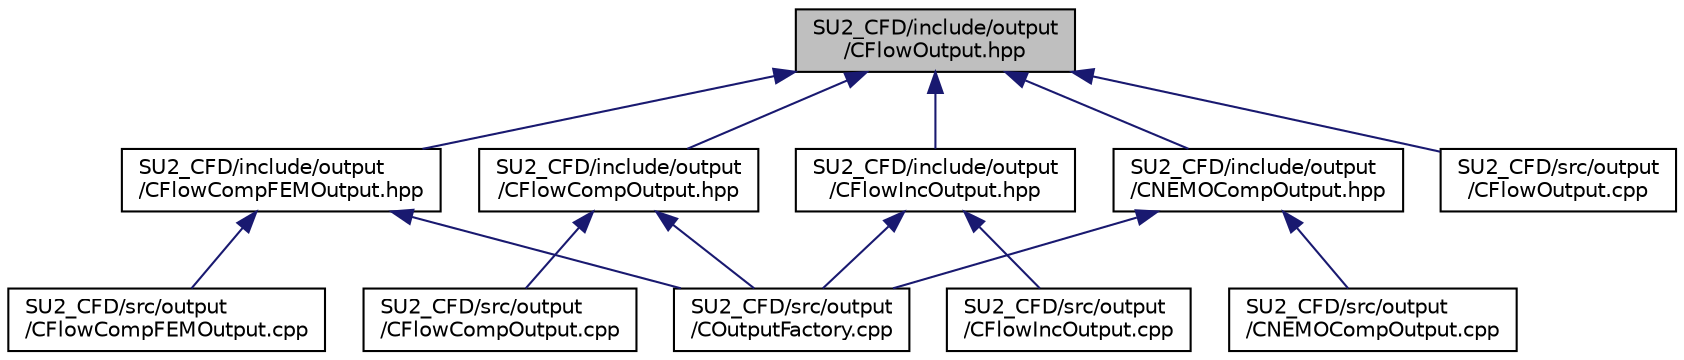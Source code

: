 digraph "SU2_CFD/include/output/CFlowOutput.hpp"
{
 // LATEX_PDF_SIZE
  edge [fontname="Helvetica",fontsize="10",labelfontname="Helvetica",labelfontsize="10"];
  node [fontname="Helvetica",fontsize="10",shape=record];
  Node1 [label="SU2_CFD/include/output\l/CFlowOutput.hpp",height=0.2,width=0.4,color="black", fillcolor="grey75", style="filled", fontcolor="black",tooltip="Headers of the flow output."];
  Node1 -> Node2 [dir="back",color="midnightblue",fontsize="10",style="solid",fontname="Helvetica"];
  Node2 [label="SU2_CFD/include/output\l/CFlowCompFEMOutput.hpp",height=0.2,width=0.4,color="black", fillcolor="white", style="filled",URL="$CFlowCompFEMOutput_8hpp.html",tooltip="Headers of the compressible FEM flow output."];
  Node2 -> Node3 [dir="back",color="midnightblue",fontsize="10",style="solid",fontname="Helvetica"];
  Node3 [label="SU2_CFD/src/output\l/CFlowCompFEMOutput.cpp",height=0.2,width=0.4,color="black", fillcolor="white", style="filled",URL="$CFlowCompFEMOutput_8cpp.html",tooltip="Main subroutines for compressible flow output."];
  Node2 -> Node4 [dir="back",color="midnightblue",fontsize="10",style="solid",fontname="Helvetica"];
  Node4 [label="SU2_CFD/src/output\l/COutputFactory.cpp",height=0.2,width=0.4,color="black", fillcolor="white", style="filled",URL="$COutputFactory_8cpp.html",tooltip="Main subroutines for output solver information."];
  Node1 -> Node5 [dir="back",color="midnightblue",fontsize="10",style="solid",fontname="Helvetica"];
  Node5 [label="SU2_CFD/include/output\l/CFlowCompOutput.hpp",height=0.2,width=0.4,color="black", fillcolor="white", style="filled",URL="$CFlowCompOutput_8hpp.html",tooltip="Headers of the compressible flow output."];
  Node5 -> Node6 [dir="back",color="midnightblue",fontsize="10",style="solid",fontname="Helvetica"];
  Node6 [label="SU2_CFD/src/output\l/CFlowCompOutput.cpp",height=0.2,width=0.4,color="black", fillcolor="white", style="filled",URL="$CFlowCompOutput_8cpp.html",tooltip="Main subroutines for compressible flow output."];
  Node5 -> Node4 [dir="back",color="midnightblue",fontsize="10",style="solid",fontname="Helvetica"];
  Node1 -> Node7 [dir="back",color="midnightblue",fontsize="10",style="solid",fontname="Helvetica"];
  Node7 [label="SU2_CFD/include/output\l/CFlowIncOutput.hpp",height=0.2,width=0.4,color="black", fillcolor="white", style="filled",URL="$CFlowIncOutput_8hpp.html",tooltip="Headers of the incompressible flow output."];
  Node7 -> Node8 [dir="back",color="midnightblue",fontsize="10",style="solid",fontname="Helvetica"];
  Node8 [label="SU2_CFD/src/output\l/CFlowIncOutput.cpp",height=0.2,width=0.4,color="black", fillcolor="white", style="filled",URL="$CFlowIncOutput_8cpp.html",tooltip="Main subroutines for incompressible flow output."];
  Node7 -> Node4 [dir="back",color="midnightblue",fontsize="10",style="solid",fontname="Helvetica"];
  Node1 -> Node9 [dir="back",color="midnightblue",fontsize="10",style="solid",fontname="Helvetica"];
  Node9 [label="SU2_CFD/include/output\l/CNEMOCompOutput.hpp",height=0.2,width=0.4,color="black", fillcolor="white", style="filled",URL="$CNEMOCompOutput_8hpp.html",tooltip="Headers of the compressible flow output."];
  Node9 -> Node10 [dir="back",color="midnightblue",fontsize="10",style="solid",fontname="Helvetica"];
  Node10 [label="SU2_CFD/src/output\l/CNEMOCompOutput.cpp",height=0.2,width=0.4,color="black", fillcolor="white", style="filled",URL="$CNEMOCompOutput_8cpp.html",tooltip="Main subroutines for compressible flow output."];
  Node9 -> Node4 [dir="back",color="midnightblue",fontsize="10",style="solid",fontname="Helvetica"];
  Node1 -> Node11 [dir="back",color="midnightblue",fontsize="10",style="solid",fontname="Helvetica"];
  Node11 [label="SU2_CFD/src/output\l/CFlowOutput.cpp",height=0.2,width=0.4,color="black", fillcolor="white", style="filled",URL="$CFlowOutput_8cpp.html",tooltip="Common functions for flow output."];
}
